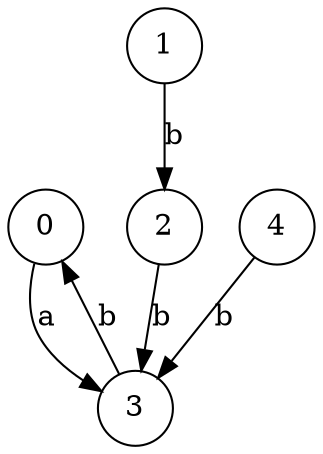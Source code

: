 digraph G {
"n0"[label="0"shape=circle color="black"];
"n1"[label="1"shape=circle color="black"];
"n2"[label="2"shape=circle color="black"];
"n3"[label="3"shape=circle color="black"];
"n4"[label="4"shape=circle color="black"];
{"n0"}->{"n3"}[label = "a" color="black" arrowhead="normal"];
{"n1"}->{"n2"}[label = "b" color="black" arrowhead="normal"];
{"n2"}->{"n3"}[label = "b" color="black" arrowhead="normal"];
{"n3"}->{"n0"}[label = "b" color="black" arrowhead="normal"];
{"n4"}->{"n3"}[label = "b" color="black" arrowhead="normal"];
}
